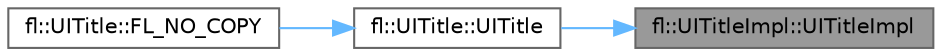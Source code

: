 digraph "fl::UITitleImpl::UITitleImpl"
{
 // INTERACTIVE_SVG=YES
 // LATEX_PDF_SIZE
  bgcolor="transparent";
  edge [fontname=Helvetica,fontsize=10,labelfontname=Helvetica,labelfontsize=10];
  node [fontname=Helvetica,fontsize=10,shape=box,height=0.2,width=0.4];
  rankdir="RL";
  Node1 [id="Node000001",label="fl::UITitleImpl::UITitleImpl",height=0.2,width=0.4,color="gray40", fillcolor="grey60", style="filled", fontcolor="black",tooltip=" "];
  Node1 -> Node2 [id="edge1_Node000001_Node000002",dir="back",color="steelblue1",style="solid",tooltip=" "];
  Node2 [id="Node000002",label="fl::UITitle::UITitle",height=0.2,width=0.4,color="grey40", fillcolor="white", style="filled",URL="$d9/d82/classfl_1_1_u_i_title_a44961b26f21936ed45090b9d4c98b596.html#a44961b26f21936ed45090b9d4c98b596",tooltip=" "];
  Node2 -> Node3 [id="edge2_Node000002_Node000003",dir="back",color="steelblue1",style="solid",tooltip=" "];
  Node3 [id="Node000003",label="fl::UITitle::FL_NO_COPY",height=0.2,width=0.4,color="grey40", fillcolor="white", style="filled",URL="$d9/d82/classfl_1_1_u_i_title_a7a39fd63bec86ce65e478185814efbd1.html#a7a39fd63bec86ce65e478185814efbd1",tooltip=" "];
}
